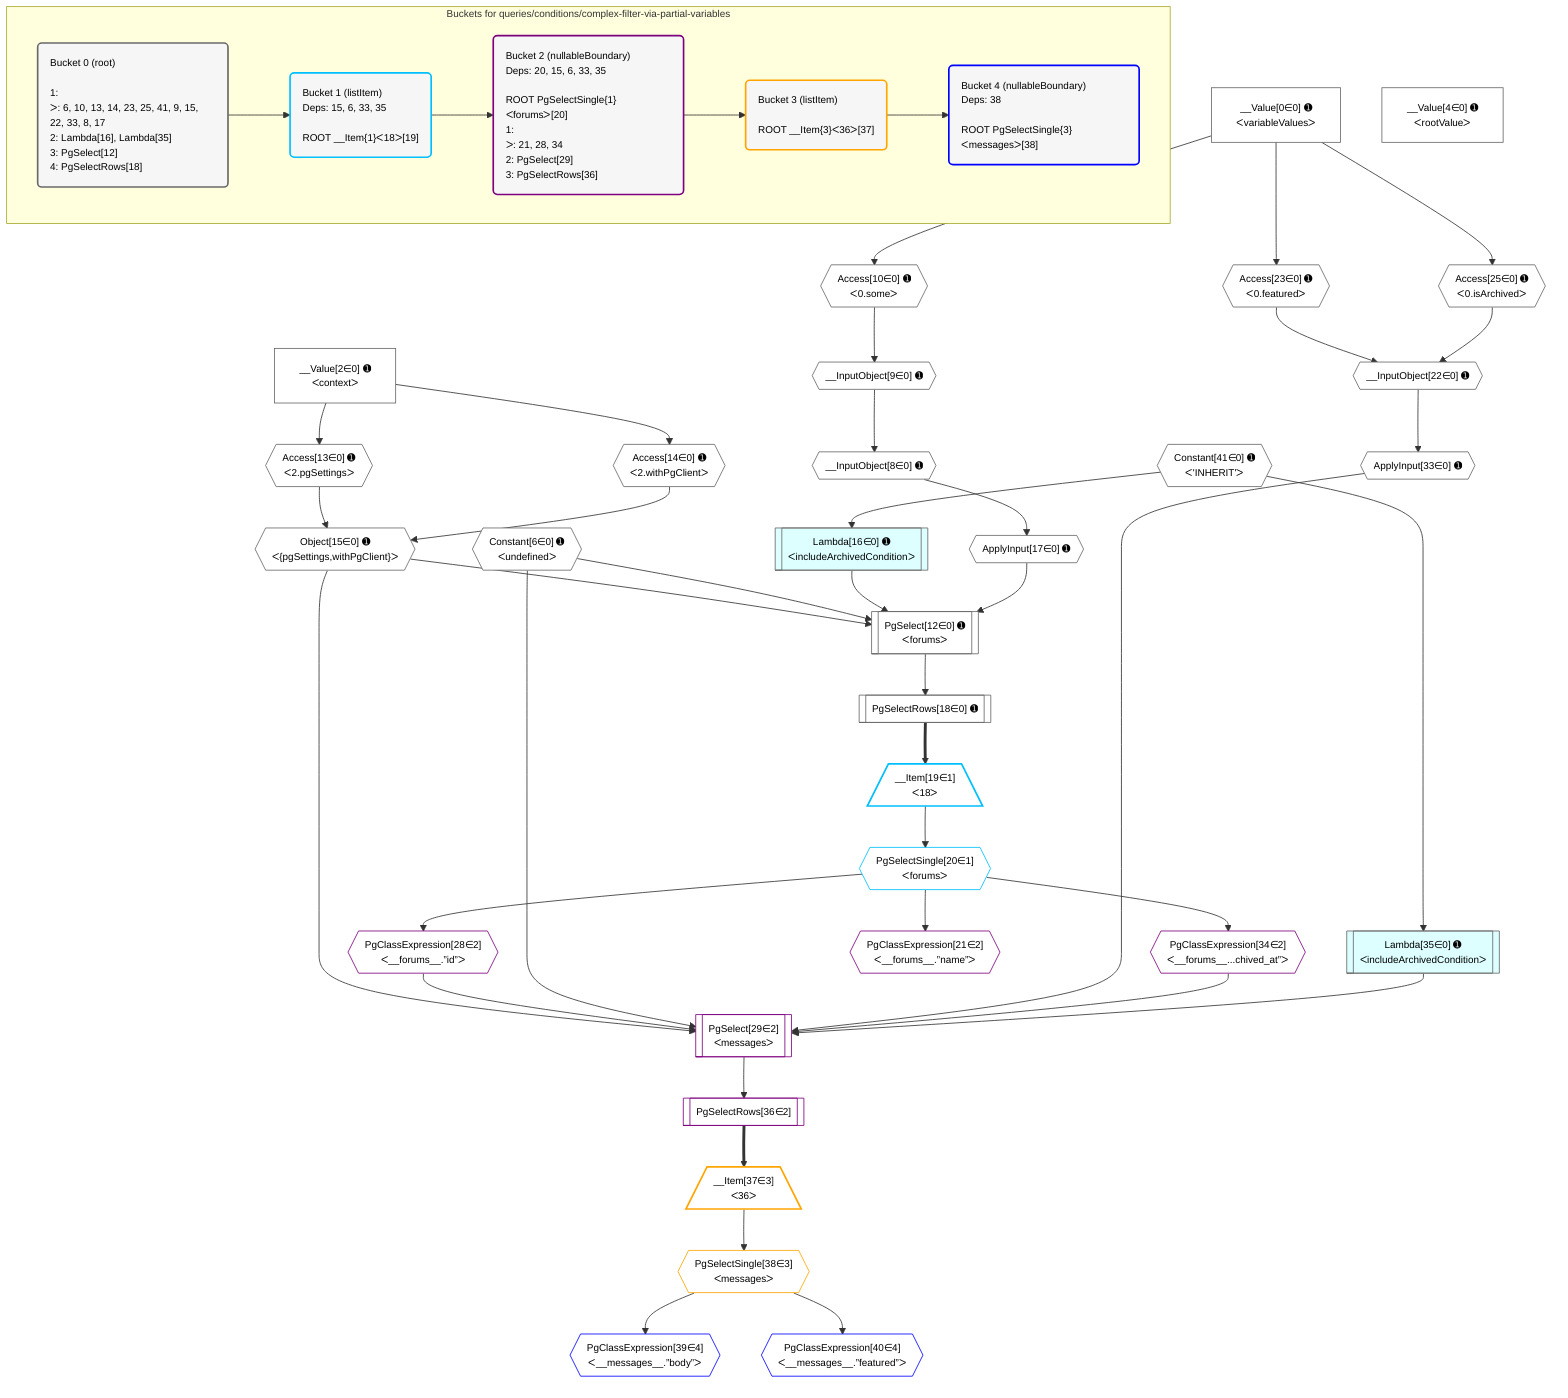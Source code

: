 %%{init: {'themeVariables': { 'fontSize': '12px'}}}%%
graph TD
    classDef path fill:#eee,stroke:#000,color:#000
    classDef plan fill:#fff,stroke-width:1px,color:#000
    classDef itemplan fill:#fff,stroke-width:2px,color:#000
    classDef unbatchedplan fill:#dff,stroke-width:1px,color:#000
    classDef sideeffectplan fill:#fcc,stroke-width:2px,color:#000
    classDef bucket fill:#f6f6f6,color:#000,stroke-width:2px,text-align:left


    %% plan dependencies
    PgSelect12[["PgSelect[12∈0] ➊<br />ᐸforumsᐳ"]]:::plan
    Object15{{"Object[15∈0] ➊<br />ᐸ{pgSettings,withPgClient}ᐳ"}}:::plan
    Constant6{{"Constant[6∈0] ➊<br />ᐸundefinedᐳ"}}:::plan
    Lambda16[["Lambda[16∈0] ➊<br />ᐸincludeArchivedConditionᐳ"]]:::unbatchedplan
    ApplyInput17{{"ApplyInput[17∈0] ➊"}}:::plan
    Object15 & Constant6 & Lambda16 & ApplyInput17 --> PgSelect12
    Access13{{"Access[13∈0] ➊<br />ᐸ2.pgSettingsᐳ"}}:::plan
    Access14{{"Access[14∈0] ➊<br />ᐸ2.withPgClientᐳ"}}:::plan
    Access13 & Access14 --> Object15
    __InputObject22{{"__InputObject[22∈0] ➊"}}:::plan
    Access23{{"Access[23∈0] ➊<br />ᐸ0.featuredᐳ"}}:::plan
    Access25{{"Access[25∈0] ➊<br />ᐸ0.isArchivedᐳ"}}:::plan
    Access23 & Access25 --> __InputObject22
    __InputObject8{{"__InputObject[8∈0] ➊"}}:::plan
    __InputObject9{{"__InputObject[9∈0] ➊"}}:::plan
    __InputObject9 --> __InputObject8
    Access10{{"Access[10∈0] ➊<br />ᐸ0.someᐳ"}}:::plan
    Access10 --> __InputObject9
    __Value0["__Value[0∈0] ➊<br />ᐸvariableValuesᐳ"]:::plan
    __Value0 --> Access10
    __Value2["__Value[2∈0] ➊<br />ᐸcontextᐳ"]:::plan
    __Value2 --> Access13
    __Value2 --> Access14
    Constant41{{"Constant[41∈0] ➊<br />ᐸ'INHERIT'ᐳ"}}:::plan
    Constant41 --> Lambda16
    __InputObject8 --> ApplyInput17
    PgSelectRows18[["PgSelectRows[18∈0] ➊"]]:::plan
    PgSelect12 --> PgSelectRows18
    __Value0 --> Access23
    __Value0 --> Access25
    ApplyInput33{{"ApplyInput[33∈0] ➊"}}:::plan
    __InputObject22 --> ApplyInput33
    Lambda35[["Lambda[35∈0] ➊<br />ᐸincludeArchivedConditionᐳ"]]:::unbatchedplan
    Constant41 --> Lambda35
    __Value4["__Value[4∈0] ➊<br />ᐸrootValueᐳ"]:::plan
    __Item19[/"__Item[19∈1]<br />ᐸ18ᐳ"\]:::itemplan
    PgSelectRows18 ==> __Item19
    PgSelectSingle20{{"PgSelectSingle[20∈1]<br />ᐸforumsᐳ"}}:::plan
    __Item19 --> PgSelectSingle20
    PgSelect29[["PgSelect[29∈2]<br />ᐸmessagesᐳ"]]:::plan
    PgClassExpression28{{"PgClassExpression[28∈2]<br />ᐸ__forums__.”id”ᐳ"}}:::plan
    PgClassExpression34{{"PgClassExpression[34∈2]<br />ᐸ__forums__...chived_at”ᐳ"}}:::plan
    Object15 & PgClassExpression28 & Constant6 & ApplyInput33 & PgClassExpression34 & Lambda35 --> PgSelect29
    PgClassExpression21{{"PgClassExpression[21∈2]<br />ᐸ__forums__.”name”ᐳ"}}:::plan
    PgSelectSingle20 --> PgClassExpression21
    PgSelectSingle20 --> PgClassExpression28
    PgSelectSingle20 --> PgClassExpression34
    PgSelectRows36[["PgSelectRows[36∈2]"]]:::plan
    PgSelect29 --> PgSelectRows36
    __Item37[/"__Item[37∈3]<br />ᐸ36ᐳ"\]:::itemplan
    PgSelectRows36 ==> __Item37
    PgSelectSingle38{{"PgSelectSingle[38∈3]<br />ᐸmessagesᐳ"}}:::plan
    __Item37 --> PgSelectSingle38
    PgClassExpression39{{"PgClassExpression[39∈4]<br />ᐸ__messages__.”body”ᐳ"}}:::plan
    PgSelectSingle38 --> PgClassExpression39
    PgClassExpression40{{"PgClassExpression[40∈4]<br />ᐸ__messages__.”featured”ᐳ"}}:::plan
    PgSelectSingle38 --> PgClassExpression40

    %% define steps

    subgraph "Buckets for queries/conditions/complex-filter-via-partial-variables"
    Bucket0("Bucket 0 (root)<br /><br />1: <br />ᐳ: 6, 10, 13, 14, 23, 25, 41, 9, 15, 22, 33, 8, 17<br />2: Lambda[16], Lambda[35]<br />3: PgSelect[12]<br />4: PgSelectRows[18]"):::bucket
    classDef bucket0 stroke:#696969
    class Bucket0,__Value0,__Value2,__Value4,Constant6,__InputObject8,__InputObject9,Access10,PgSelect12,Access13,Access14,Object15,Lambda16,ApplyInput17,PgSelectRows18,__InputObject22,Access23,Access25,ApplyInput33,Lambda35,Constant41 bucket0
    Bucket1("Bucket 1 (listItem)<br />Deps: 15, 6, 33, 35<br /><br />ROOT __Item{1}ᐸ18ᐳ[19]"):::bucket
    classDef bucket1 stroke:#00bfff
    class Bucket1,__Item19,PgSelectSingle20 bucket1
    Bucket2("Bucket 2 (nullableBoundary)<br />Deps: 20, 15, 6, 33, 35<br /><br />ROOT PgSelectSingle{1}ᐸforumsᐳ[20]<br />1: <br />ᐳ: 21, 28, 34<br />2: PgSelect[29]<br />3: PgSelectRows[36]"):::bucket
    classDef bucket2 stroke:#7f007f
    class Bucket2,PgClassExpression21,PgClassExpression28,PgSelect29,PgClassExpression34,PgSelectRows36 bucket2
    Bucket3("Bucket 3 (listItem)<br /><br />ROOT __Item{3}ᐸ36ᐳ[37]"):::bucket
    classDef bucket3 stroke:#ffa500
    class Bucket3,__Item37,PgSelectSingle38 bucket3
    Bucket4("Bucket 4 (nullableBoundary)<br />Deps: 38<br /><br />ROOT PgSelectSingle{3}ᐸmessagesᐳ[38]"):::bucket
    classDef bucket4 stroke:#0000ff
    class Bucket4,PgClassExpression39,PgClassExpression40 bucket4
    Bucket0 --> Bucket1
    Bucket1 --> Bucket2
    Bucket2 --> Bucket3
    Bucket3 --> Bucket4
    end